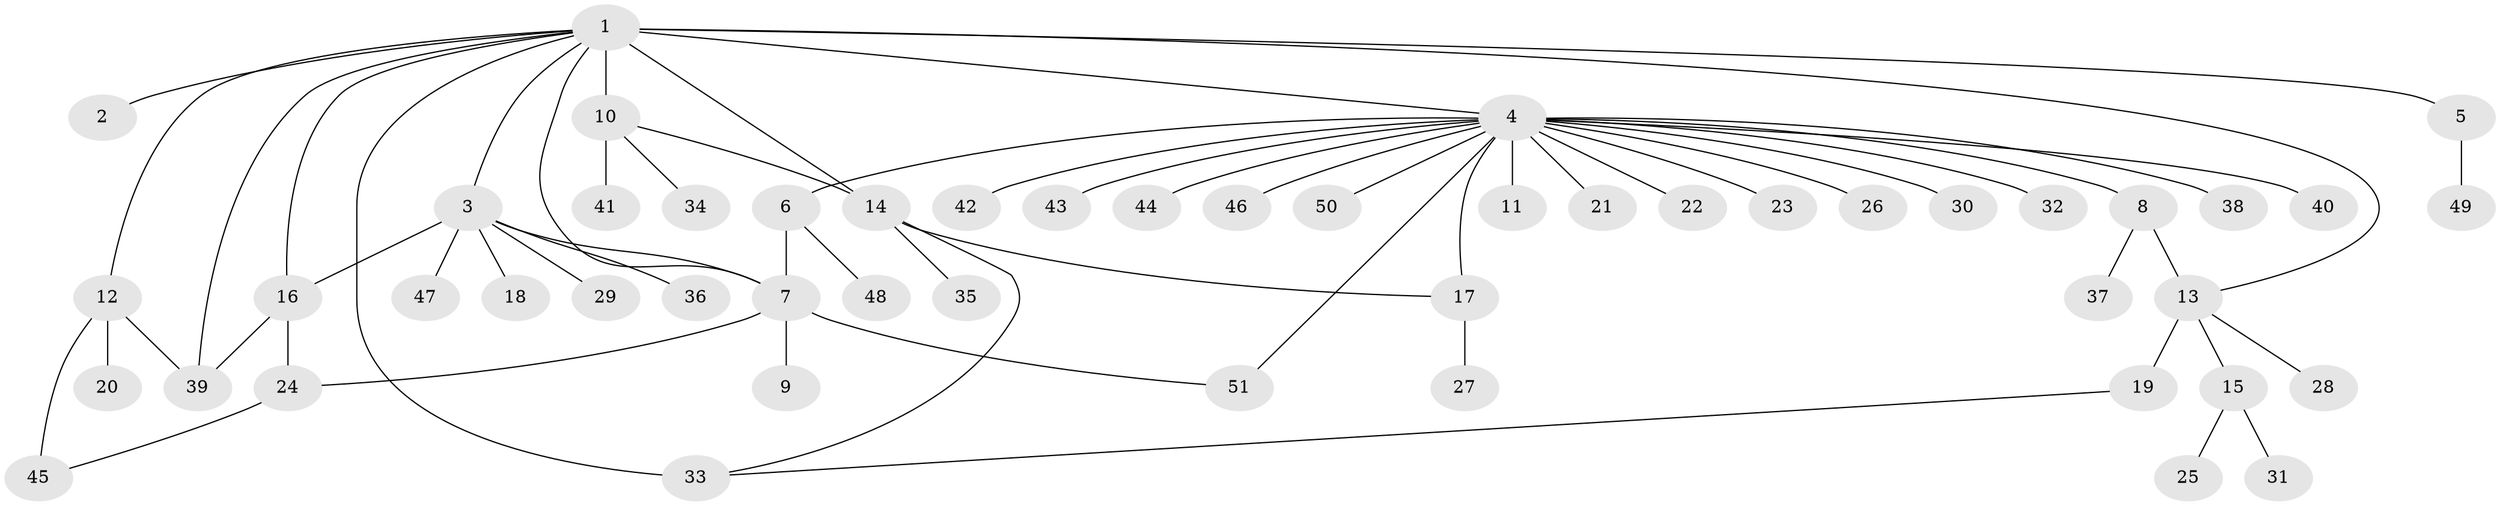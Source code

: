 // original degree distribution, {24: 0.02, 2: 0.24, 9: 0.02, 3: 0.09, 5: 0.05, 1: 0.55, 6: 0.01, 7: 0.01, 4: 0.01}
// Generated by graph-tools (version 1.1) at 2025/35/03/09/25 02:35:18]
// undirected, 51 vertices, 63 edges
graph export_dot {
graph [start="1"]
  node [color=gray90,style=filled];
  1;
  2;
  3;
  4;
  5;
  6;
  7;
  8;
  9;
  10;
  11;
  12;
  13;
  14;
  15;
  16;
  17;
  18;
  19;
  20;
  21;
  22;
  23;
  24;
  25;
  26;
  27;
  28;
  29;
  30;
  31;
  32;
  33;
  34;
  35;
  36;
  37;
  38;
  39;
  40;
  41;
  42;
  43;
  44;
  45;
  46;
  47;
  48;
  49;
  50;
  51;
  1 -- 2 [weight=1.0];
  1 -- 3 [weight=1.0];
  1 -- 4 [weight=1.0];
  1 -- 5 [weight=1.0];
  1 -- 7 [weight=1.0];
  1 -- 10 [weight=9.0];
  1 -- 12 [weight=1.0];
  1 -- 13 [weight=1.0];
  1 -- 14 [weight=1.0];
  1 -- 16 [weight=1.0];
  1 -- 33 [weight=2.0];
  1 -- 39 [weight=1.0];
  3 -- 7 [weight=1.0];
  3 -- 16 [weight=1.0];
  3 -- 18 [weight=1.0];
  3 -- 29 [weight=2.0];
  3 -- 36 [weight=1.0];
  3 -- 47 [weight=1.0];
  4 -- 6 [weight=1.0];
  4 -- 8 [weight=1.0];
  4 -- 11 [weight=1.0];
  4 -- 17 [weight=1.0];
  4 -- 21 [weight=1.0];
  4 -- 22 [weight=1.0];
  4 -- 23 [weight=1.0];
  4 -- 26 [weight=1.0];
  4 -- 30 [weight=1.0];
  4 -- 32 [weight=1.0];
  4 -- 38 [weight=1.0];
  4 -- 40 [weight=1.0];
  4 -- 42 [weight=1.0];
  4 -- 43 [weight=1.0];
  4 -- 44 [weight=1.0];
  4 -- 46 [weight=1.0];
  4 -- 50 [weight=1.0];
  4 -- 51 [weight=1.0];
  5 -- 49 [weight=1.0];
  6 -- 7 [weight=1.0];
  6 -- 48 [weight=2.0];
  7 -- 9 [weight=2.0];
  7 -- 24 [weight=1.0];
  7 -- 51 [weight=1.0];
  8 -- 13 [weight=1.0];
  8 -- 37 [weight=1.0];
  10 -- 14 [weight=1.0];
  10 -- 34 [weight=1.0];
  10 -- 41 [weight=1.0];
  12 -- 20 [weight=2.0];
  12 -- 39 [weight=2.0];
  12 -- 45 [weight=3.0];
  13 -- 15 [weight=1.0];
  13 -- 19 [weight=3.0];
  13 -- 28 [weight=1.0];
  14 -- 17 [weight=1.0];
  14 -- 33 [weight=1.0];
  14 -- 35 [weight=1.0];
  15 -- 25 [weight=1.0];
  15 -- 31 [weight=1.0];
  16 -- 24 [weight=3.0];
  16 -- 39 [weight=1.0];
  17 -- 27 [weight=2.0];
  19 -- 33 [weight=1.0];
  24 -- 45 [weight=1.0];
}
